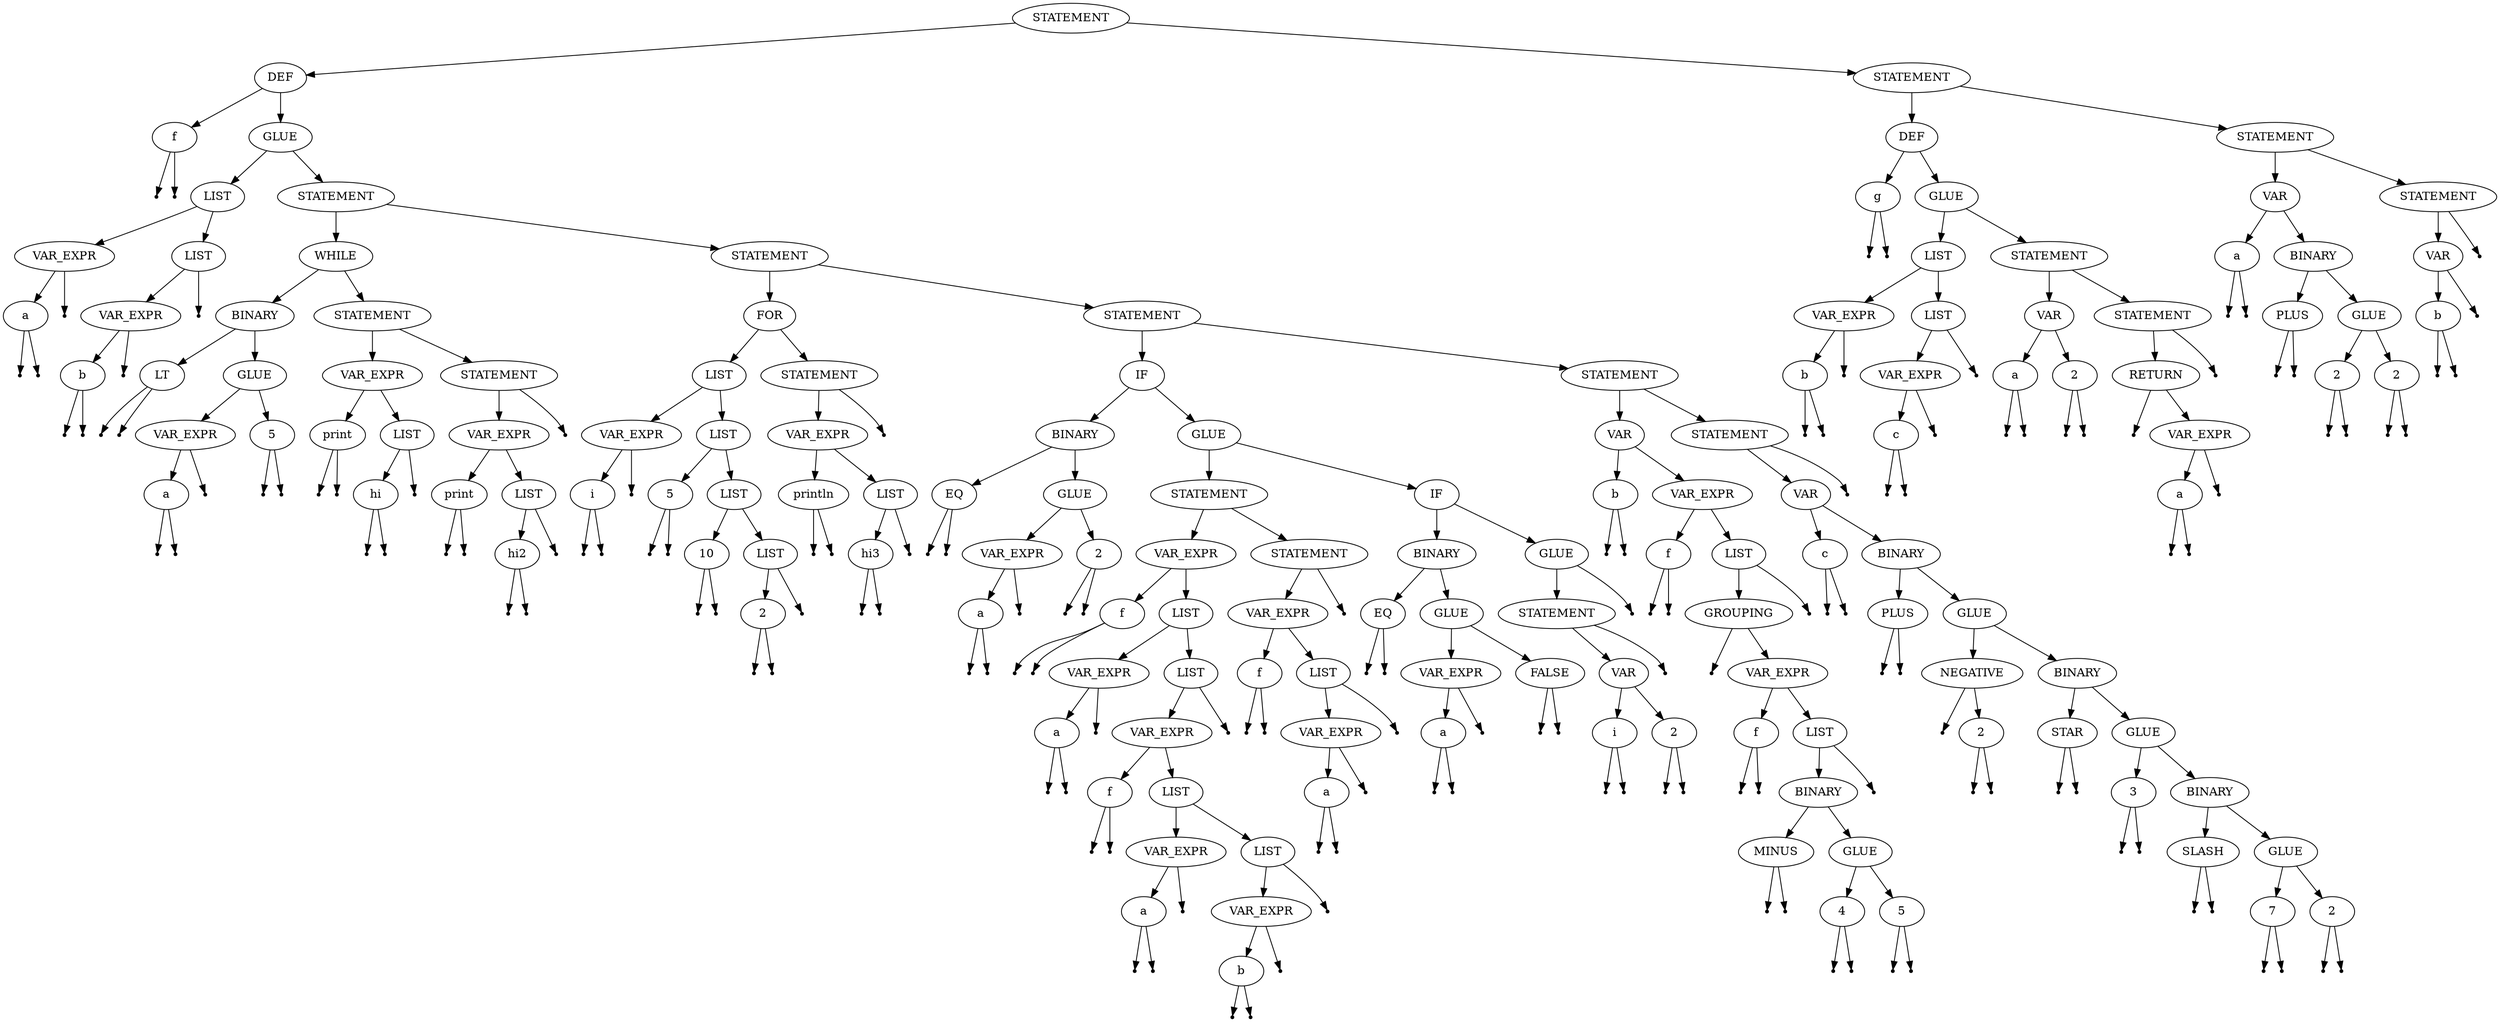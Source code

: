 digraph {
graph [ordering="out"];
Node0 [label=STATEMENT];
Node1 [label=DEF];
Node0 -> Node1;
Node2 [label=STATEMENT];
Node0 -> Node2;
Node3 [label="f"];
Node1 -> Node3;
Node4 [label=GLUE];
Node1 -> Node4;
Node5 [label=DEF];
Node2 -> Node5;
Node6 [label=STATEMENT];
Node2 -> Node6;
Null0 [shape=point];
Node3 -> Null0;
Null1 [shape=point];
Node3 -> Null1;
Node7 [label=LIST];
Node4 -> Node7;
Node8 [label=STATEMENT];
Node4 -> Node8;
Node9 [label="g"];
Node5 -> Node9;
Node10 [label=GLUE];
Node5 -> Node10;
Node11 [label=VAR];
Node6 -> Node11;
Node12 [label=STATEMENT];
Node6 -> Node12;
Node13 [label=VAR_EXPR];
Node7 -> Node13;
Node14 [label=LIST];
Node7 -> Node14;
Node15 [label=WHILE];
Node8 -> Node15;
Node16 [label=STATEMENT];
Node8 -> Node16;
Null2 [shape=point];
Node9 -> Null2;
Null3 [shape=point];
Node9 -> Null3;
Node17 [label=LIST];
Node10 -> Node17;
Node18 [label=STATEMENT];
Node10 -> Node18;
Node19 [label="a"];
Node11 -> Node19;
Node20 [label=BINARY];
Node11 -> Node20;
Node21 [label=VAR];
Node12 -> Node21;
Null4 [shape=point];
Node12 -> Null4;
Node22 [label="a"];
Node13 -> Node22;
Null5 [shape=point];
Node13 -> Null5;
Node23 [label=VAR_EXPR];
Node14 -> Node23;
Null6 [shape=point];
Node14 -> Null6;
Node24 [label=BINARY];
Node15 -> Node24;
Node25 [label=STATEMENT];
Node15 -> Node25;
Node26 [label=FOR];
Node16 -> Node26;
Node27 [label=STATEMENT];
Node16 -> Node27;
Node28 [label=VAR_EXPR];
Node17 -> Node28;
Node29 [label=LIST];
Node17 -> Node29;
Node30 [label=VAR];
Node18 -> Node30;
Node31 [label=STATEMENT];
Node18 -> Node31;
Null7 [shape=point];
Node19 -> Null7;
Null8 [shape=point];
Node19 -> Null8;
Node32 [label=PLUS];
Node20 -> Node32;
Node33 [label=GLUE];
Node20 -> Node33;
Node34 [label="b"];
Node21 -> Node34;
Null9 [shape=point];
Node21 -> Null9;
Null10 [shape=point];
Node22 -> Null10;
Null11 [shape=point];
Node22 -> Null11;
Node35 [label="b"];
Node23 -> Node35;
Null12 [shape=point];
Node23 -> Null12;
Node36 [label=LT];
Node24 -> Node36;
Node37 [label=GLUE];
Node24 -> Node37;
Node38 [label=VAR_EXPR];
Node25 -> Node38;
Node39 [label=STATEMENT];
Node25 -> Node39;
Node40 [label=LIST];
Node26 -> Node40;
Node41 [label=STATEMENT];
Node26 -> Node41;
Node42 [label=IF];
Node27 -> Node42;
Node43 [label=STATEMENT];
Node27 -> Node43;
Node44 [label="b"];
Node28 -> Node44;
Null13 [shape=point];
Node28 -> Null13;
Node45 [label=VAR_EXPR];
Node29 -> Node45;
Null14 [shape=point];
Node29 -> Null14;
Node46 [label="a"];
Node30 -> Node46;
Node47 [label=2];
Node30 -> Node47;
Node48 [label=RETURN];
Node31 -> Node48;
Null15 [shape=point];
Node31 -> Null15;
Null16 [shape=point];
Node32 -> Null16;
Null17 [shape=point];
Node32 -> Null17;
Node49 [label=2];
Node33 -> Node49;
Node50 [label=2];
Node33 -> Node50;
Null18 [shape=point];
Node34 -> Null18;
Null19 [shape=point];
Node34 -> Null19;
Null20 [shape=point];
Node35 -> Null20;
Null21 [shape=point];
Node35 -> Null21;
Null22 [shape=point];
Node36 -> Null22;
Null23 [shape=point];
Node36 -> Null23;
Node51 [label=VAR_EXPR];
Node37 -> Node51;
Node52 [label=5];
Node37 -> Node52;
Node53 [label="print"];
Node38 -> Node53;
Node54 [label=LIST];
Node38 -> Node54;
Node55 [label=VAR_EXPR];
Node39 -> Node55;
Null24 [shape=point];
Node39 -> Null24;
Node56 [label=VAR_EXPR];
Node40 -> Node56;
Node57 [label=LIST];
Node40 -> Node57;
Node58 [label=VAR_EXPR];
Node41 -> Node58;
Null25 [shape=point];
Node41 -> Null25;
Node59 [label=BINARY];
Node42 -> Node59;
Node60 [label=GLUE];
Node42 -> Node60;
Node61 [label=VAR];
Node43 -> Node61;
Node62 [label=STATEMENT];
Node43 -> Node62;
Null26 [shape=point];
Node44 -> Null26;
Null27 [shape=point];
Node44 -> Null27;
Node63 [label="c"];
Node45 -> Node63;
Null28 [shape=point];
Node45 -> Null28;
Null29 [shape=point];
Node46 -> Null29;
Null30 [shape=point];
Node46 -> Null30;
Null31 [shape=point];
Node47 -> Null31;
Null32 [shape=point];
Node47 -> Null32;
Null33 [shape=point];
Node48 -> Null33;
Node64 [label=VAR_EXPR];
Node48 -> Node64;
Null34 [shape=point];
Node49 -> Null34;
Null35 [shape=point];
Node49 -> Null35;
Null36 [shape=point];
Node50 -> Null36;
Null37 [shape=point];
Node50 -> Null37;
Node65 [label="a"];
Node51 -> Node65;
Null38 [shape=point];
Node51 -> Null38;
Null39 [shape=point];
Node52 -> Null39;
Null40 [shape=point];
Node52 -> Null40;
Null41 [shape=point];
Node53 -> Null41;
Null42 [shape=point];
Node53 -> Null42;
Node66 [label="hi"];
Node54 -> Node66;
Null43 [shape=point];
Node54 -> Null43;
Node67 [label="print"];
Node55 -> Node67;
Node68 [label=LIST];
Node55 -> Node68;
Node69 [label="i"];
Node56 -> Node69;
Null44 [shape=point];
Node56 -> Null44;
Node70 [label=5];
Node57 -> Node70;
Node71 [label=LIST];
Node57 -> Node71;
Node72 [label="println"];
Node58 -> Node72;
Node73 [label=LIST];
Node58 -> Node73;
Node74 [label=EQ];
Node59 -> Node74;
Node75 [label=GLUE];
Node59 -> Node75;
Node76 [label=STATEMENT];
Node60 -> Node76;
Node77 [label=IF];
Node60 -> Node77;
Node78 [label="b"];
Node61 -> Node78;
Node79 [label=VAR_EXPR];
Node61 -> Node79;
Node80 [label=VAR];
Node62 -> Node80;
Null45 [shape=point];
Node62 -> Null45;
Null46 [shape=point];
Node63 -> Null46;
Null47 [shape=point];
Node63 -> Null47;
Node81 [label="a"];
Node64 -> Node81;
Null48 [shape=point];
Node64 -> Null48;
Null49 [shape=point];
Node65 -> Null49;
Null50 [shape=point];
Node65 -> Null50;
Null51 [shape=point];
Node66 -> Null51;
Null52 [shape=point];
Node66 -> Null52;
Null53 [shape=point];
Node67 -> Null53;
Null54 [shape=point];
Node67 -> Null54;
Node82 [label="hi2"];
Node68 -> Node82;
Null55 [shape=point];
Node68 -> Null55;
Null56 [shape=point];
Node69 -> Null56;
Null57 [shape=point];
Node69 -> Null57;
Null58 [shape=point];
Node70 -> Null58;
Null59 [shape=point];
Node70 -> Null59;
Node83 [label=10];
Node71 -> Node83;
Node84 [label=LIST];
Node71 -> Node84;
Null60 [shape=point];
Node72 -> Null60;
Null61 [shape=point];
Node72 -> Null61;
Node85 [label="hi3"];
Node73 -> Node85;
Null62 [shape=point];
Node73 -> Null62;
Null63 [shape=point];
Node74 -> Null63;
Null64 [shape=point];
Node74 -> Null64;
Node86 [label=VAR_EXPR];
Node75 -> Node86;
Node87 [label=2];
Node75 -> Node87;
Node88 [label=VAR_EXPR];
Node76 -> Node88;
Node89 [label=STATEMENT];
Node76 -> Node89;
Node90 [label=BINARY];
Node77 -> Node90;
Node91 [label=GLUE];
Node77 -> Node91;
Null65 [shape=point];
Node78 -> Null65;
Null66 [shape=point];
Node78 -> Null66;
Node92 [label="f"];
Node79 -> Node92;
Node93 [label=LIST];
Node79 -> Node93;
Node94 [label="c"];
Node80 -> Node94;
Node95 [label=BINARY];
Node80 -> Node95;
Null67 [shape=point];
Node81 -> Null67;
Null68 [shape=point];
Node81 -> Null68;
Null69 [shape=point];
Node82 -> Null69;
Null70 [shape=point];
Node82 -> Null70;
Null71 [shape=point];
Node83 -> Null71;
Null72 [shape=point];
Node83 -> Null72;
Node96 [label=2];
Node84 -> Node96;
Null73 [shape=point];
Node84 -> Null73;
Null74 [shape=point];
Node85 -> Null74;
Null75 [shape=point];
Node85 -> Null75;
Node97 [label="a"];
Node86 -> Node97;
Null76 [shape=point];
Node86 -> Null76;
Null77 [shape=point];
Node87 -> Null77;
Null78 [shape=point];
Node87 -> Null78;
Node98 [label="f"];
Node88 -> Node98;
Node99 [label=LIST];
Node88 -> Node99;
Node100 [label=VAR_EXPR];
Node89 -> Node100;
Null79 [shape=point];
Node89 -> Null79;
Node101 [label=EQ];
Node90 -> Node101;
Node102 [label=GLUE];
Node90 -> Node102;
Node103 [label=STATEMENT];
Node91 -> Node103;
Null80 [shape=point];
Node91 -> Null80;
Null81 [shape=point];
Node92 -> Null81;
Null82 [shape=point];
Node92 -> Null82;
Node104 [label=GROUPING];
Node93 -> Node104;
Null83 [shape=point];
Node93 -> Null83;
Null84 [shape=point];
Node94 -> Null84;
Null85 [shape=point];
Node94 -> Null85;
Node105 [label=PLUS];
Node95 -> Node105;
Node106 [label=GLUE];
Node95 -> Node106;
Null86 [shape=point];
Node96 -> Null86;
Null87 [shape=point];
Node96 -> Null87;
Null88 [shape=point];
Node97 -> Null88;
Null89 [shape=point];
Node97 -> Null89;
Null90 [shape=point];
Node98 -> Null90;
Null91 [shape=point];
Node98 -> Null91;
Node107 [label=VAR_EXPR];
Node99 -> Node107;
Node108 [label=LIST];
Node99 -> Node108;
Node109 [label="f"];
Node100 -> Node109;
Node110 [label=LIST];
Node100 -> Node110;
Null92 [shape=point];
Node101 -> Null92;
Null93 [shape=point];
Node101 -> Null93;
Node111 [label=VAR_EXPR];
Node102 -> Node111;
Node112 [label=FALSE];
Node102 -> Node112;
Node113 [label=VAR];
Node103 -> Node113;
Null94 [shape=point];
Node103 -> Null94;
Null95 [shape=point];
Node104 -> Null95;
Node114 [label=VAR_EXPR];
Node104 -> Node114;
Null96 [shape=point];
Node105 -> Null96;
Null97 [shape=point];
Node105 -> Null97;
Node115 [label=NEGATIVE];
Node106 -> Node115;
Node116 [label=BINARY];
Node106 -> Node116;
Node117 [label="a"];
Node107 -> Node117;
Null98 [shape=point];
Node107 -> Null98;
Node118 [label=VAR_EXPR];
Node108 -> Node118;
Null99 [shape=point];
Node108 -> Null99;
Null100 [shape=point];
Node109 -> Null100;
Null101 [shape=point];
Node109 -> Null101;
Node119 [label=VAR_EXPR];
Node110 -> Node119;
Null102 [shape=point];
Node110 -> Null102;
Node120 [label="a"];
Node111 -> Node120;
Null103 [shape=point];
Node111 -> Null103;
Null104 [shape=point];
Node112 -> Null104;
Null105 [shape=point];
Node112 -> Null105;
Node121 [label="i"];
Node113 -> Node121;
Node122 [label=2];
Node113 -> Node122;
Node123 [label="f"];
Node114 -> Node123;
Node124 [label=LIST];
Node114 -> Node124;
Null106 [shape=point];
Node115 -> Null106;
Node125 [label=2];
Node115 -> Node125;
Node126 [label=STAR];
Node116 -> Node126;
Node127 [label=GLUE];
Node116 -> Node127;
Null107 [shape=point];
Node117 -> Null107;
Null108 [shape=point];
Node117 -> Null108;
Node128 [label="f"];
Node118 -> Node128;
Node129 [label=LIST];
Node118 -> Node129;
Node130 [label="a"];
Node119 -> Node130;
Null109 [shape=point];
Node119 -> Null109;
Null110 [shape=point];
Node120 -> Null110;
Null111 [shape=point];
Node120 -> Null111;
Null112 [shape=point];
Node121 -> Null112;
Null113 [shape=point];
Node121 -> Null113;
Null114 [shape=point];
Node122 -> Null114;
Null115 [shape=point];
Node122 -> Null115;
Null116 [shape=point];
Node123 -> Null116;
Null117 [shape=point];
Node123 -> Null117;
Node131 [label=BINARY];
Node124 -> Node131;
Null118 [shape=point];
Node124 -> Null118;
Null119 [shape=point];
Node125 -> Null119;
Null120 [shape=point];
Node125 -> Null120;
Null121 [shape=point];
Node126 -> Null121;
Null122 [shape=point];
Node126 -> Null122;
Node132 [label=3];
Node127 -> Node132;
Node133 [label=BINARY];
Node127 -> Node133;
Null123 [shape=point];
Node128 -> Null123;
Null124 [shape=point];
Node128 -> Null124;
Node134 [label=VAR_EXPR];
Node129 -> Node134;
Node135 [label=LIST];
Node129 -> Node135;
Null125 [shape=point];
Node130 -> Null125;
Null126 [shape=point];
Node130 -> Null126;
Node136 [label=MINUS];
Node131 -> Node136;
Node137 [label=GLUE];
Node131 -> Node137;
Null127 [shape=point];
Node132 -> Null127;
Null128 [shape=point];
Node132 -> Null128;
Node138 [label=SLASH];
Node133 -> Node138;
Node139 [label=GLUE];
Node133 -> Node139;
Node140 [label="a"];
Node134 -> Node140;
Null129 [shape=point];
Node134 -> Null129;
Node141 [label=VAR_EXPR];
Node135 -> Node141;
Null130 [shape=point];
Node135 -> Null130;
Null131 [shape=point];
Node136 -> Null131;
Null132 [shape=point];
Node136 -> Null132;
Node142 [label=4];
Node137 -> Node142;
Node143 [label=5];
Node137 -> Node143;
Null133 [shape=point];
Node138 -> Null133;
Null134 [shape=point];
Node138 -> Null134;
Node144 [label=7];
Node139 -> Node144;
Node145 [label=2];
Node139 -> Node145;
Null135 [shape=point];
Node140 -> Null135;
Null136 [shape=point];
Node140 -> Null136;
Node146 [label="b"];
Node141 -> Node146;
Null137 [shape=point];
Node141 -> Null137;
Null138 [shape=point];
Node142 -> Null138;
Null139 [shape=point];
Node142 -> Null139;
Null140 [shape=point];
Node143 -> Null140;
Null141 [shape=point];
Node143 -> Null141;
Null142 [shape=point];
Node144 -> Null142;
Null143 [shape=point];
Node144 -> Null143;
Null144 [shape=point];
Node145 -> Null144;
Null145 [shape=point];
Node145 -> Null145;
Null146 [shape=point];
Node146 -> Null146;
Null147 [shape=point];
Node146 -> Null147;
}
